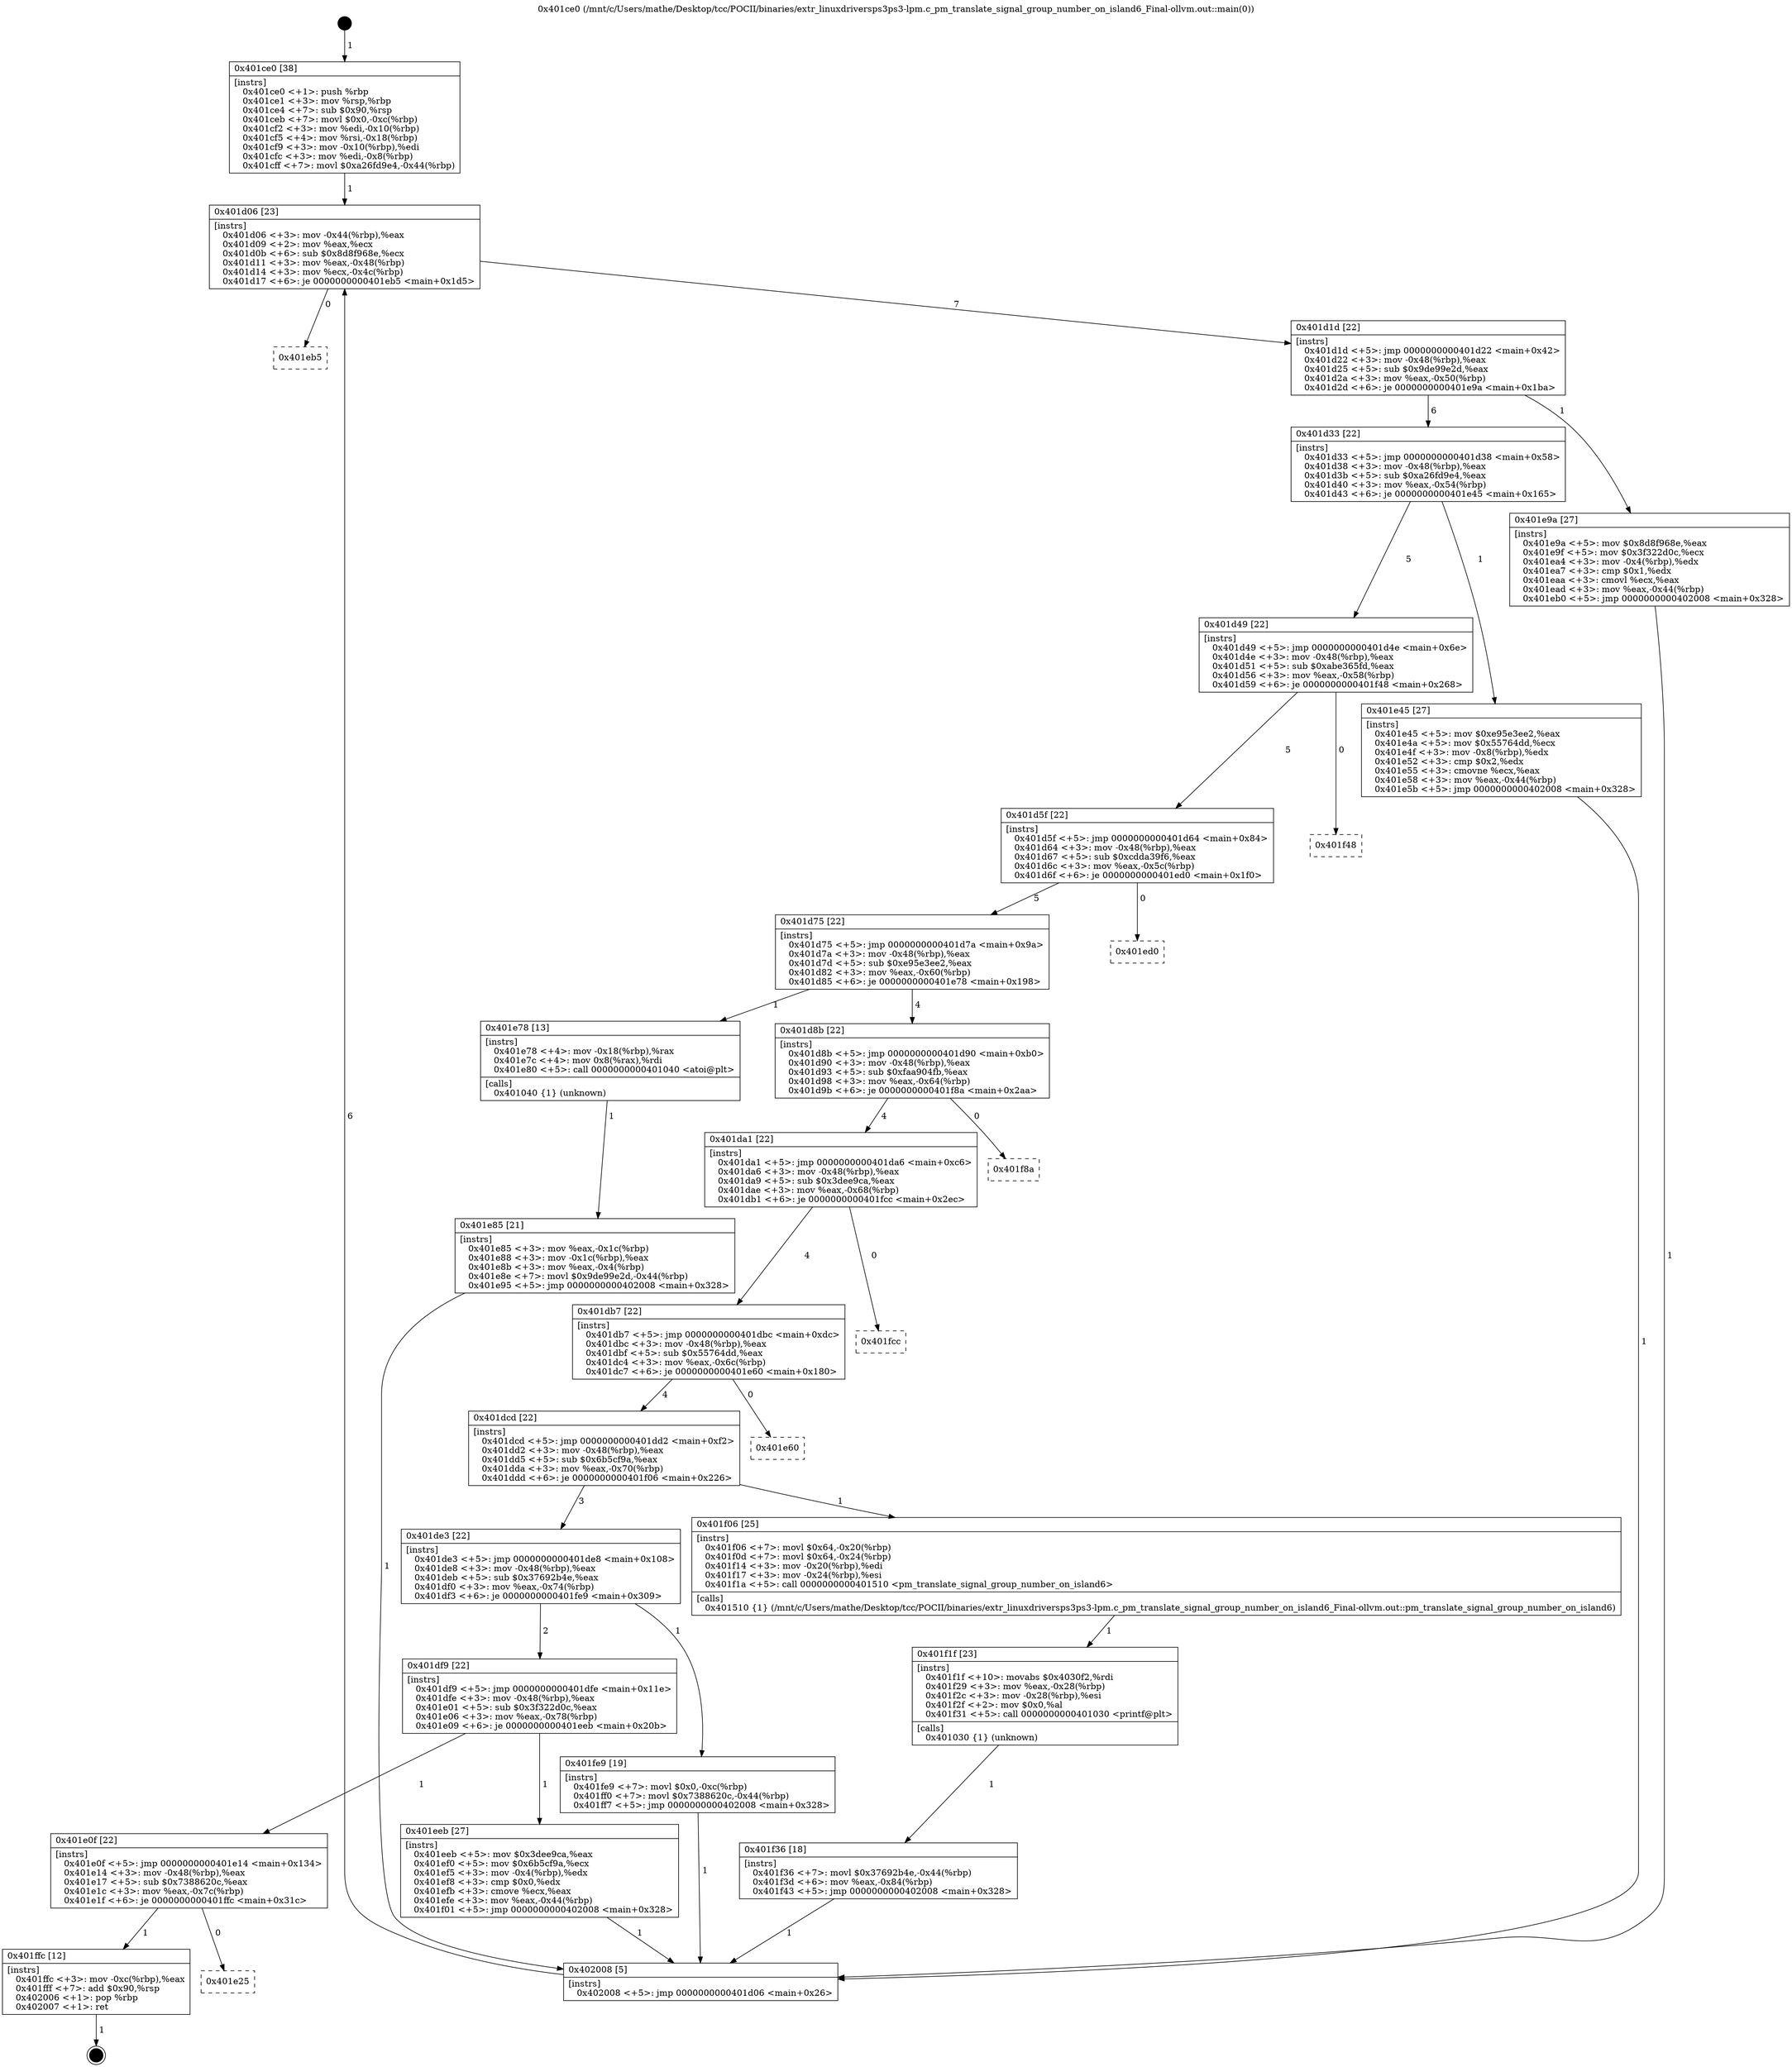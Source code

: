 digraph "0x401ce0" {
  label = "0x401ce0 (/mnt/c/Users/mathe/Desktop/tcc/POCII/binaries/extr_linuxdriversps3ps3-lpm.c_pm_translate_signal_group_number_on_island6_Final-ollvm.out::main(0))"
  labelloc = "t"
  node[shape=record]

  Entry [label="",width=0.3,height=0.3,shape=circle,fillcolor=black,style=filled]
  "0x401d06" [label="{
     0x401d06 [23]\l
     | [instrs]\l
     &nbsp;&nbsp;0x401d06 \<+3\>: mov -0x44(%rbp),%eax\l
     &nbsp;&nbsp;0x401d09 \<+2\>: mov %eax,%ecx\l
     &nbsp;&nbsp;0x401d0b \<+6\>: sub $0x8d8f968e,%ecx\l
     &nbsp;&nbsp;0x401d11 \<+3\>: mov %eax,-0x48(%rbp)\l
     &nbsp;&nbsp;0x401d14 \<+3\>: mov %ecx,-0x4c(%rbp)\l
     &nbsp;&nbsp;0x401d17 \<+6\>: je 0000000000401eb5 \<main+0x1d5\>\l
  }"]
  "0x401eb5" [label="{
     0x401eb5\l
  }", style=dashed]
  "0x401d1d" [label="{
     0x401d1d [22]\l
     | [instrs]\l
     &nbsp;&nbsp;0x401d1d \<+5\>: jmp 0000000000401d22 \<main+0x42\>\l
     &nbsp;&nbsp;0x401d22 \<+3\>: mov -0x48(%rbp),%eax\l
     &nbsp;&nbsp;0x401d25 \<+5\>: sub $0x9de99e2d,%eax\l
     &nbsp;&nbsp;0x401d2a \<+3\>: mov %eax,-0x50(%rbp)\l
     &nbsp;&nbsp;0x401d2d \<+6\>: je 0000000000401e9a \<main+0x1ba\>\l
  }"]
  Exit [label="",width=0.3,height=0.3,shape=circle,fillcolor=black,style=filled,peripheries=2]
  "0x401e9a" [label="{
     0x401e9a [27]\l
     | [instrs]\l
     &nbsp;&nbsp;0x401e9a \<+5\>: mov $0x8d8f968e,%eax\l
     &nbsp;&nbsp;0x401e9f \<+5\>: mov $0x3f322d0c,%ecx\l
     &nbsp;&nbsp;0x401ea4 \<+3\>: mov -0x4(%rbp),%edx\l
     &nbsp;&nbsp;0x401ea7 \<+3\>: cmp $0x1,%edx\l
     &nbsp;&nbsp;0x401eaa \<+3\>: cmovl %ecx,%eax\l
     &nbsp;&nbsp;0x401ead \<+3\>: mov %eax,-0x44(%rbp)\l
     &nbsp;&nbsp;0x401eb0 \<+5\>: jmp 0000000000402008 \<main+0x328\>\l
  }"]
  "0x401d33" [label="{
     0x401d33 [22]\l
     | [instrs]\l
     &nbsp;&nbsp;0x401d33 \<+5\>: jmp 0000000000401d38 \<main+0x58\>\l
     &nbsp;&nbsp;0x401d38 \<+3\>: mov -0x48(%rbp),%eax\l
     &nbsp;&nbsp;0x401d3b \<+5\>: sub $0xa26fd9e4,%eax\l
     &nbsp;&nbsp;0x401d40 \<+3\>: mov %eax,-0x54(%rbp)\l
     &nbsp;&nbsp;0x401d43 \<+6\>: je 0000000000401e45 \<main+0x165\>\l
  }"]
  "0x401e25" [label="{
     0x401e25\l
  }", style=dashed]
  "0x401e45" [label="{
     0x401e45 [27]\l
     | [instrs]\l
     &nbsp;&nbsp;0x401e45 \<+5\>: mov $0xe95e3ee2,%eax\l
     &nbsp;&nbsp;0x401e4a \<+5\>: mov $0x55764dd,%ecx\l
     &nbsp;&nbsp;0x401e4f \<+3\>: mov -0x8(%rbp),%edx\l
     &nbsp;&nbsp;0x401e52 \<+3\>: cmp $0x2,%edx\l
     &nbsp;&nbsp;0x401e55 \<+3\>: cmovne %ecx,%eax\l
     &nbsp;&nbsp;0x401e58 \<+3\>: mov %eax,-0x44(%rbp)\l
     &nbsp;&nbsp;0x401e5b \<+5\>: jmp 0000000000402008 \<main+0x328\>\l
  }"]
  "0x401d49" [label="{
     0x401d49 [22]\l
     | [instrs]\l
     &nbsp;&nbsp;0x401d49 \<+5\>: jmp 0000000000401d4e \<main+0x6e\>\l
     &nbsp;&nbsp;0x401d4e \<+3\>: mov -0x48(%rbp),%eax\l
     &nbsp;&nbsp;0x401d51 \<+5\>: sub $0xabe365fd,%eax\l
     &nbsp;&nbsp;0x401d56 \<+3\>: mov %eax,-0x58(%rbp)\l
     &nbsp;&nbsp;0x401d59 \<+6\>: je 0000000000401f48 \<main+0x268\>\l
  }"]
  "0x402008" [label="{
     0x402008 [5]\l
     | [instrs]\l
     &nbsp;&nbsp;0x402008 \<+5\>: jmp 0000000000401d06 \<main+0x26\>\l
  }"]
  "0x401ce0" [label="{
     0x401ce0 [38]\l
     | [instrs]\l
     &nbsp;&nbsp;0x401ce0 \<+1\>: push %rbp\l
     &nbsp;&nbsp;0x401ce1 \<+3\>: mov %rsp,%rbp\l
     &nbsp;&nbsp;0x401ce4 \<+7\>: sub $0x90,%rsp\l
     &nbsp;&nbsp;0x401ceb \<+7\>: movl $0x0,-0xc(%rbp)\l
     &nbsp;&nbsp;0x401cf2 \<+3\>: mov %edi,-0x10(%rbp)\l
     &nbsp;&nbsp;0x401cf5 \<+4\>: mov %rsi,-0x18(%rbp)\l
     &nbsp;&nbsp;0x401cf9 \<+3\>: mov -0x10(%rbp),%edi\l
     &nbsp;&nbsp;0x401cfc \<+3\>: mov %edi,-0x8(%rbp)\l
     &nbsp;&nbsp;0x401cff \<+7\>: movl $0xa26fd9e4,-0x44(%rbp)\l
  }"]
  "0x401ffc" [label="{
     0x401ffc [12]\l
     | [instrs]\l
     &nbsp;&nbsp;0x401ffc \<+3\>: mov -0xc(%rbp),%eax\l
     &nbsp;&nbsp;0x401fff \<+7\>: add $0x90,%rsp\l
     &nbsp;&nbsp;0x402006 \<+1\>: pop %rbp\l
     &nbsp;&nbsp;0x402007 \<+1\>: ret\l
  }"]
  "0x401f48" [label="{
     0x401f48\l
  }", style=dashed]
  "0x401d5f" [label="{
     0x401d5f [22]\l
     | [instrs]\l
     &nbsp;&nbsp;0x401d5f \<+5\>: jmp 0000000000401d64 \<main+0x84\>\l
     &nbsp;&nbsp;0x401d64 \<+3\>: mov -0x48(%rbp),%eax\l
     &nbsp;&nbsp;0x401d67 \<+5\>: sub $0xcdda39f6,%eax\l
     &nbsp;&nbsp;0x401d6c \<+3\>: mov %eax,-0x5c(%rbp)\l
     &nbsp;&nbsp;0x401d6f \<+6\>: je 0000000000401ed0 \<main+0x1f0\>\l
  }"]
  "0x401f36" [label="{
     0x401f36 [18]\l
     | [instrs]\l
     &nbsp;&nbsp;0x401f36 \<+7\>: movl $0x37692b4e,-0x44(%rbp)\l
     &nbsp;&nbsp;0x401f3d \<+6\>: mov %eax,-0x84(%rbp)\l
     &nbsp;&nbsp;0x401f43 \<+5\>: jmp 0000000000402008 \<main+0x328\>\l
  }"]
  "0x401ed0" [label="{
     0x401ed0\l
  }", style=dashed]
  "0x401d75" [label="{
     0x401d75 [22]\l
     | [instrs]\l
     &nbsp;&nbsp;0x401d75 \<+5\>: jmp 0000000000401d7a \<main+0x9a\>\l
     &nbsp;&nbsp;0x401d7a \<+3\>: mov -0x48(%rbp),%eax\l
     &nbsp;&nbsp;0x401d7d \<+5\>: sub $0xe95e3ee2,%eax\l
     &nbsp;&nbsp;0x401d82 \<+3\>: mov %eax,-0x60(%rbp)\l
     &nbsp;&nbsp;0x401d85 \<+6\>: je 0000000000401e78 \<main+0x198\>\l
  }"]
  "0x401f1f" [label="{
     0x401f1f [23]\l
     | [instrs]\l
     &nbsp;&nbsp;0x401f1f \<+10\>: movabs $0x4030f2,%rdi\l
     &nbsp;&nbsp;0x401f29 \<+3\>: mov %eax,-0x28(%rbp)\l
     &nbsp;&nbsp;0x401f2c \<+3\>: mov -0x28(%rbp),%esi\l
     &nbsp;&nbsp;0x401f2f \<+2\>: mov $0x0,%al\l
     &nbsp;&nbsp;0x401f31 \<+5\>: call 0000000000401030 \<printf@plt\>\l
     | [calls]\l
     &nbsp;&nbsp;0x401030 \{1\} (unknown)\l
  }"]
  "0x401e78" [label="{
     0x401e78 [13]\l
     | [instrs]\l
     &nbsp;&nbsp;0x401e78 \<+4\>: mov -0x18(%rbp),%rax\l
     &nbsp;&nbsp;0x401e7c \<+4\>: mov 0x8(%rax),%rdi\l
     &nbsp;&nbsp;0x401e80 \<+5\>: call 0000000000401040 \<atoi@plt\>\l
     | [calls]\l
     &nbsp;&nbsp;0x401040 \{1\} (unknown)\l
  }"]
  "0x401d8b" [label="{
     0x401d8b [22]\l
     | [instrs]\l
     &nbsp;&nbsp;0x401d8b \<+5\>: jmp 0000000000401d90 \<main+0xb0\>\l
     &nbsp;&nbsp;0x401d90 \<+3\>: mov -0x48(%rbp),%eax\l
     &nbsp;&nbsp;0x401d93 \<+5\>: sub $0xfaa904fb,%eax\l
     &nbsp;&nbsp;0x401d98 \<+3\>: mov %eax,-0x64(%rbp)\l
     &nbsp;&nbsp;0x401d9b \<+6\>: je 0000000000401f8a \<main+0x2aa\>\l
  }"]
  "0x401e85" [label="{
     0x401e85 [21]\l
     | [instrs]\l
     &nbsp;&nbsp;0x401e85 \<+3\>: mov %eax,-0x1c(%rbp)\l
     &nbsp;&nbsp;0x401e88 \<+3\>: mov -0x1c(%rbp),%eax\l
     &nbsp;&nbsp;0x401e8b \<+3\>: mov %eax,-0x4(%rbp)\l
     &nbsp;&nbsp;0x401e8e \<+7\>: movl $0x9de99e2d,-0x44(%rbp)\l
     &nbsp;&nbsp;0x401e95 \<+5\>: jmp 0000000000402008 \<main+0x328\>\l
  }"]
  "0x401e0f" [label="{
     0x401e0f [22]\l
     | [instrs]\l
     &nbsp;&nbsp;0x401e0f \<+5\>: jmp 0000000000401e14 \<main+0x134\>\l
     &nbsp;&nbsp;0x401e14 \<+3\>: mov -0x48(%rbp),%eax\l
     &nbsp;&nbsp;0x401e17 \<+5\>: sub $0x7388620c,%eax\l
     &nbsp;&nbsp;0x401e1c \<+3\>: mov %eax,-0x7c(%rbp)\l
     &nbsp;&nbsp;0x401e1f \<+6\>: je 0000000000401ffc \<main+0x31c\>\l
  }"]
  "0x401f8a" [label="{
     0x401f8a\l
  }", style=dashed]
  "0x401da1" [label="{
     0x401da1 [22]\l
     | [instrs]\l
     &nbsp;&nbsp;0x401da1 \<+5\>: jmp 0000000000401da6 \<main+0xc6\>\l
     &nbsp;&nbsp;0x401da6 \<+3\>: mov -0x48(%rbp),%eax\l
     &nbsp;&nbsp;0x401da9 \<+5\>: sub $0x3dee9ca,%eax\l
     &nbsp;&nbsp;0x401dae \<+3\>: mov %eax,-0x68(%rbp)\l
     &nbsp;&nbsp;0x401db1 \<+6\>: je 0000000000401fcc \<main+0x2ec\>\l
  }"]
  "0x401eeb" [label="{
     0x401eeb [27]\l
     | [instrs]\l
     &nbsp;&nbsp;0x401eeb \<+5\>: mov $0x3dee9ca,%eax\l
     &nbsp;&nbsp;0x401ef0 \<+5\>: mov $0x6b5cf9a,%ecx\l
     &nbsp;&nbsp;0x401ef5 \<+3\>: mov -0x4(%rbp),%edx\l
     &nbsp;&nbsp;0x401ef8 \<+3\>: cmp $0x0,%edx\l
     &nbsp;&nbsp;0x401efb \<+3\>: cmove %ecx,%eax\l
     &nbsp;&nbsp;0x401efe \<+3\>: mov %eax,-0x44(%rbp)\l
     &nbsp;&nbsp;0x401f01 \<+5\>: jmp 0000000000402008 \<main+0x328\>\l
  }"]
  "0x401fcc" [label="{
     0x401fcc\l
  }", style=dashed]
  "0x401db7" [label="{
     0x401db7 [22]\l
     | [instrs]\l
     &nbsp;&nbsp;0x401db7 \<+5\>: jmp 0000000000401dbc \<main+0xdc\>\l
     &nbsp;&nbsp;0x401dbc \<+3\>: mov -0x48(%rbp),%eax\l
     &nbsp;&nbsp;0x401dbf \<+5\>: sub $0x55764dd,%eax\l
     &nbsp;&nbsp;0x401dc4 \<+3\>: mov %eax,-0x6c(%rbp)\l
     &nbsp;&nbsp;0x401dc7 \<+6\>: je 0000000000401e60 \<main+0x180\>\l
  }"]
  "0x401df9" [label="{
     0x401df9 [22]\l
     | [instrs]\l
     &nbsp;&nbsp;0x401df9 \<+5\>: jmp 0000000000401dfe \<main+0x11e\>\l
     &nbsp;&nbsp;0x401dfe \<+3\>: mov -0x48(%rbp),%eax\l
     &nbsp;&nbsp;0x401e01 \<+5\>: sub $0x3f322d0c,%eax\l
     &nbsp;&nbsp;0x401e06 \<+3\>: mov %eax,-0x78(%rbp)\l
     &nbsp;&nbsp;0x401e09 \<+6\>: je 0000000000401eeb \<main+0x20b\>\l
  }"]
  "0x401e60" [label="{
     0x401e60\l
  }", style=dashed]
  "0x401dcd" [label="{
     0x401dcd [22]\l
     | [instrs]\l
     &nbsp;&nbsp;0x401dcd \<+5\>: jmp 0000000000401dd2 \<main+0xf2\>\l
     &nbsp;&nbsp;0x401dd2 \<+3\>: mov -0x48(%rbp),%eax\l
     &nbsp;&nbsp;0x401dd5 \<+5\>: sub $0x6b5cf9a,%eax\l
     &nbsp;&nbsp;0x401dda \<+3\>: mov %eax,-0x70(%rbp)\l
     &nbsp;&nbsp;0x401ddd \<+6\>: je 0000000000401f06 \<main+0x226\>\l
  }"]
  "0x401fe9" [label="{
     0x401fe9 [19]\l
     | [instrs]\l
     &nbsp;&nbsp;0x401fe9 \<+7\>: movl $0x0,-0xc(%rbp)\l
     &nbsp;&nbsp;0x401ff0 \<+7\>: movl $0x7388620c,-0x44(%rbp)\l
     &nbsp;&nbsp;0x401ff7 \<+5\>: jmp 0000000000402008 \<main+0x328\>\l
  }"]
  "0x401f06" [label="{
     0x401f06 [25]\l
     | [instrs]\l
     &nbsp;&nbsp;0x401f06 \<+7\>: movl $0x64,-0x20(%rbp)\l
     &nbsp;&nbsp;0x401f0d \<+7\>: movl $0x64,-0x24(%rbp)\l
     &nbsp;&nbsp;0x401f14 \<+3\>: mov -0x20(%rbp),%edi\l
     &nbsp;&nbsp;0x401f17 \<+3\>: mov -0x24(%rbp),%esi\l
     &nbsp;&nbsp;0x401f1a \<+5\>: call 0000000000401510 \<pm_translate_signal_group_number_on_island6\>\l
     | [calls]\l
     &nbsp;&nbsp;0x401510 \{1\} (/mnt/c/Users/mathe/Desktop/tcc/POCII/binaries/extr_linuxdriversps3ps3-lpm.c_pm_translate_signal_group_number_on_island6_Final-ollvm.out::pm_translate_signal_group_number_on_island6)\l
  }"]
  "0x401de3" [label="{
     0x401de3 [22]\l
     | [instrs]\l
     &nbsp;&nbsp;0x401de3 \<+5\>: jmp 0000000000401de8 \<main+0x108\>\l
     &nbsp;&nbsp;0x401de8 \<+3\>: mov -0x48(%rbp),%eax\l
     &nbsp;&nbsp;0x401deb \<+5\>: sub $0x37692b4e,%eax\l
     &nbsp;&nbsp;0x401df0 \<+3\>: mov %eax,-0x74(%rbp)\l
     &nbsp;&nbsp;0x401df3 \<+6\>: je 0000000000401fe9 \<main+0x309\>\l
  }"]
  Entry -> "0x401ce0" [label=" 1"]
  "0x401d06" -> "0x401eb5" [label=" 0"]
  "0x401d06" -> "0x401d1d" [label=" 7"]
  "0x401ffc" -> Exit [label=" 1"]
  "0x401d1d" -> "0x401e9a" [label=" 1"]
  "0x401d1d" -> "0x401d33" [label=" 6"]
  "0x401e0f" -> "0x401e25" [label=" 0"]
  "0x401d33" -> "0x401e45" [label=" 1"]
  "0x401d33" -> "0x401d49" [label=" 5"]
  "0x401e45" -> "0x402008" [label=" 1"]
  "0x401ce0" -> "0x401d06" [label=" 1"]
  "0x402008" -> "0x401d06" [label=" 6"]
  "0x401e0f" -> "0x401ffc" [label=" 1"]
  "0x401d49" -> "0x401f48" [label=" 0"]
  "0x401d49" -> "0x401d5f" [label=" 5"]
  "0x401fe9" -> "0x402008" [label=" 1"]
  "0x401d5f" -> "0x401ed0" [label=" 0"]
  "0x401d5f" -> "0x401d75" [label=" 5"]
  "0x401f36" -> "0x402008" [label=" 1"]
  "0x401d75" -> "0x401e78" [label=" 1"]
  "0x401d75" -> "0x401d8b" [label=" 4"]
  "0x401e78" -> "0x401e85" [label=" 1"]
  "0x401e85" -> "0x402008" [label=" 1"]
  "0x401e9a" -> "0x402008" [label=" 1"]
  "0x401f1f" -> "0x401f36" [label=" 1"]
  "0x401d8b" -> "0x401f8a" [label=" 0"]
  "0x401d8b" -> "0x401da1" [label=" 4"]
  "0x401f06" -> "0x401f1f" [label=" 1"]
  "0x401da1" -> "0x401fcc" [label=" 0"]
  "0x401da1" -> "0x401db7" [label=" 4"]
  "0x401eeb" -> "0x402008" [label=" 1"]
  "0x401db7" -> "0x401e60" [label=" 0"]
  "0x401db7" -> "0x401dcd" [label=" 4"]
  "0x401df9" -> "0x401eeb" [label=" 1"]
  "0x401dcd" -> "0x401f06" [label=" 1"]
  "0x401dcd" -> "0x401de3" [label=" 3"]
  "0x401df9" -> "0x401e0f" [label=" 1"]
  "0x401de3" -> "0x401fe9" [label=" 1"]
  "0x401de3" -> "0x401df9" [label=" 2"]
}
